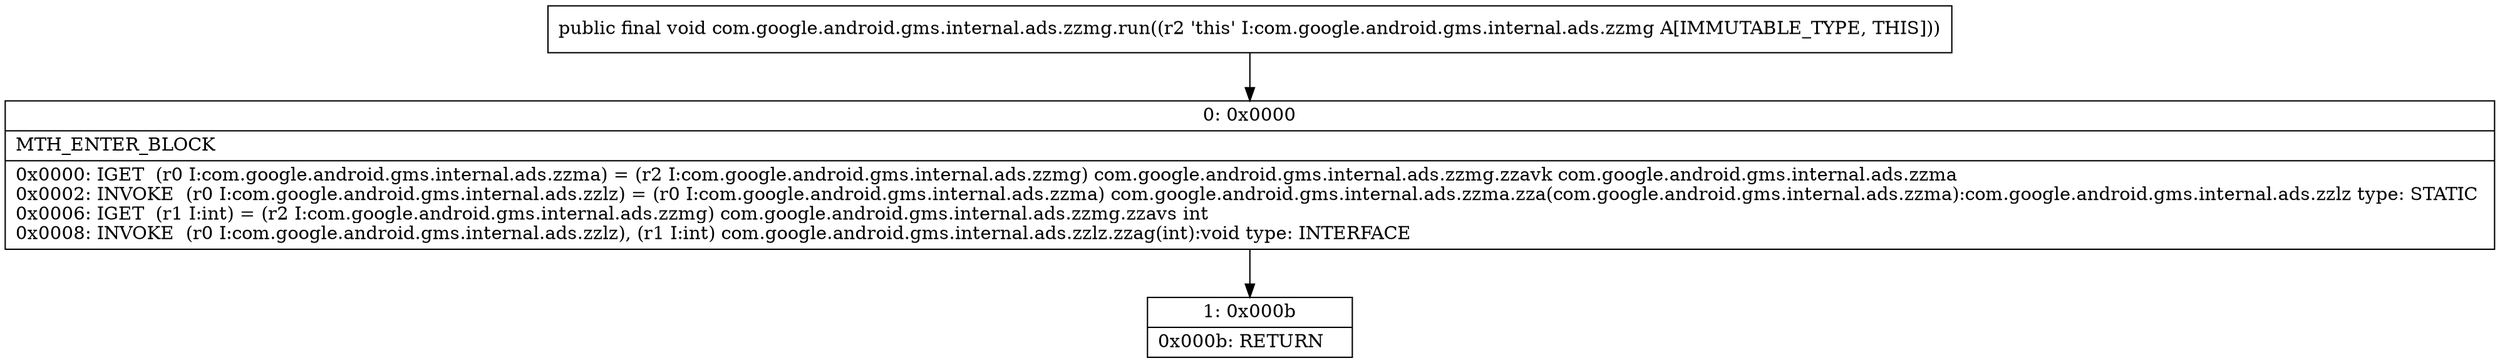digraph "CFG forcom.google.android.gms.internal.ads.zzmg.run()V" {
Node_0 [shape=record,label="{0\:\ 0x0000|MTH_ENTER_BLOCK\l|0x0000: IGET  (r0 I:com.google.android.gms.internal.ads.zzma) = (r2 I:com.google.android.gms.internal.ads.zzmg) com.google.android.gms.internal.ads.zzmg.zzavk com.google.android.gms.internal.ads.zzma \l0x0002: INVOKE  (r0 I:com.google.android.gms.internal.ads.zzlz) = (r0 I:com.google.android.gms.internal.ads.zzma) com.google.android.gms.internal.ads.zzma.zza(com.google.android.gms.internal.ads.zzma):com.google.android.gms.internal.ads.zzlz type: STATIC \l0x0006: IGET  (r1 I:int) = (r2 I:com.google.android.gms.internal.ads.zzmg) com.google.android.gms.internal.ads.zzmg.zzavs int \l0x0008: INVOKE  (r0 I:com.google.android.gms.internal.ads.zzlz), (r1 I:int) com.google.android.gms.internal.ads.zzlz.zzag(int):void type: INTERFACE \l}"];
Node_1 [shape=record,label="{1\:\ 0x000b|0x000b: RETURN   \l}"];
MethodNode[shape=record,label="{public final void com.google.android.gms.internal.ads.zzmg.run((r2 'this' I:com.google.android.gms.internal.ads.zzmg A[IMMUTABLE_TYPE, THIS])) }"];
MethodNode -> Node_0;
Node_0 -> Node_1;
}

